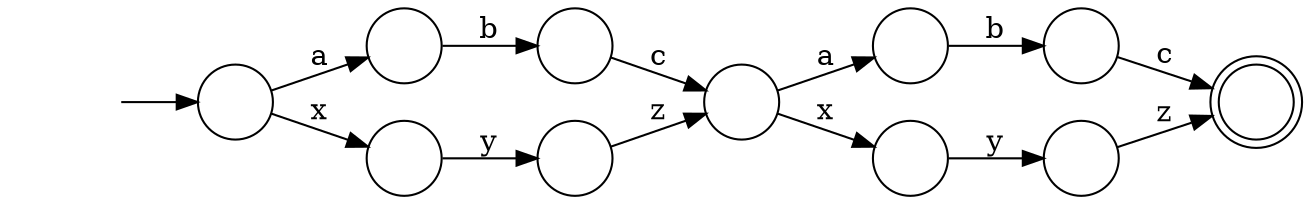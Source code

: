 digraph Automaton {
  rankdir = LR;
  0 [shape=circle,label=""];
  0 -> 2 [label="c"]
  1 [shape=circle,label=""];
  1 -> 6 [label="c"]
  2 [shape=doublecircle,label=""];
  3 [shape=circle,label=""];
  3 -> 6 [label="z"]
  4 [shape=circle,label=""];
  4 -> 0 [label="b"]
  5 [shape=circle,label=""];
  initial [shape=plaintext,label=""];
  initial -> 5
  5 -> 7 [label="a"]
  5 -> 9 [label="x"]
  6 [shape=circle,label=""];
  6 -> 4 [label="a"]
  6 -> 8 [label="x"]
  7 [shape=circle,label=""];
  7 -> 1 [label="b"]
  8 [shape=circle,label=""];
  8 -> 10 [label="y"]
  9 [shape=circle,label=""];
  9 -> 3 [label="y"]
  10 [shape=circle,label=""];
  10 -> 2 [label="z"]
}

